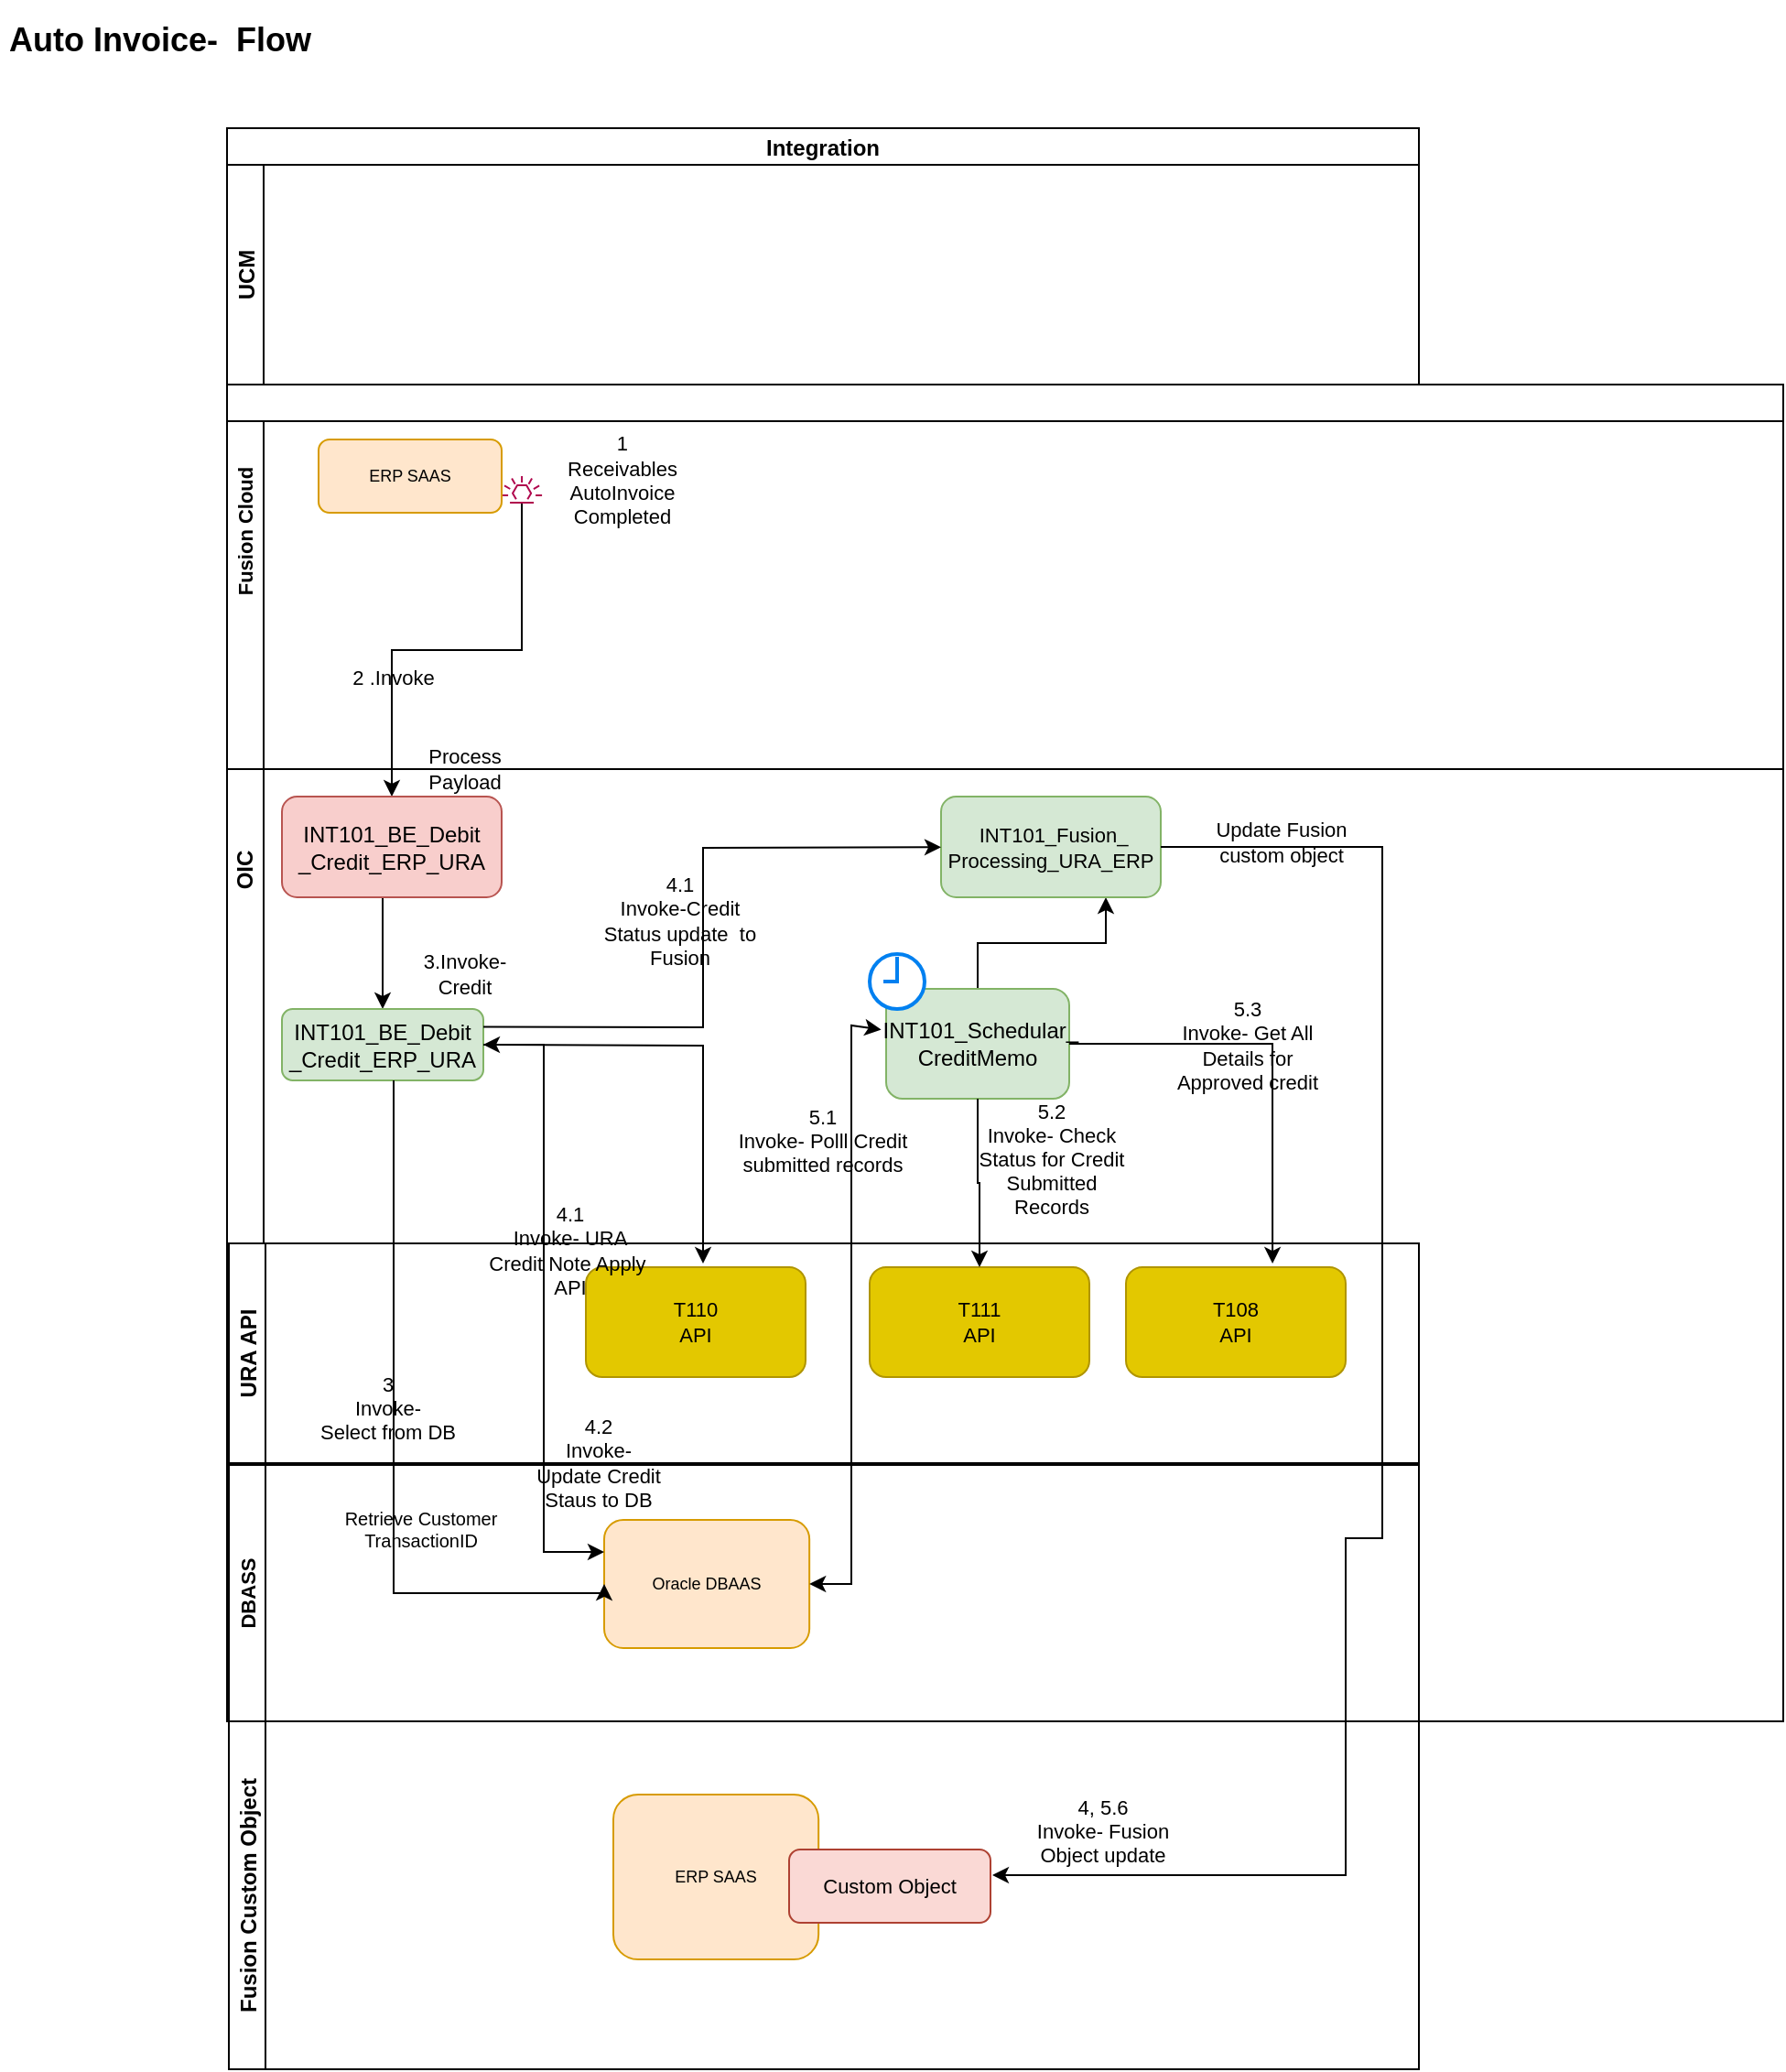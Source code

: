 <mxfile version="16.2.7" type="github">
  <diagram id="QBchSwfQgvvRqoAkoElo" name="Page-1">
    <mxGraphModel dx="868" dy="412" grid="1" gridSize="10" guides="1" tooltips="1" connect="1" arrows="1" fold="1" page="1" pageScale="1" pageWidth="850" pageHeight="1100" math="0" shadow="0">
      <root>
        <mxCell id="0" />
        <mxCell id="1" parent="0" />
        <mxCell id="_aDls08xKMx5EJanJG5F-8" value="" style="swimlane;childLayout=stackLayout;resizeParent=1;resizeParentMax=0;horizontal=1;startSize=20;horizontalStack=0;" parent="1" vertex="1">
          <mxGeometry x="179" y="700" width="850" height="730" as="geometry" />
        </mxCell>
        <mxCell id="_aDls08xKMx5EJanJG5F-9" value="" style="swimlane;startSize=20;horizontal=0;" parent="_aDls08xKMx5EJanJG5F-8" vertex="1">
          <mxGeometry y="20" width="850" height="190" as="geometry">
            <mxRectangle y="20" width="650" height="40" as="alternateBounds" />
          </mxGeometry>
        </mxCell>
        <mxCell id="_aDls08xKMx5EJanJG5F-10" value="&lt;font style=&quot;font-size: 11px&quot;&gt;Fusion Cloud&lt;/font&gt;" style="text;html=1;strokeColor=none;fillColor=none;align=center;verticalAlign=middle;whiteSpace=wrap;rounded=0;rotation=-90;fontStyle=1" parent="_aDls08xKMx5EJanJG5F-9" vertex="1">
          <mxGeometry x="-35" y="45" width="90" height="30" as="geometry" />
        </mxCell>
        <mxCell id="_aDls08xKMx5EJanJG5F-11" value="" style="sketch=0;outlineConnect=0;fontColor=#232F3E;gradientColor=none;fillColor=#B0084D;strokeColor=none;dashed=0;verticalLabelPosition=bottom;verticalAlign=top;align=center;html=1;fontSize=12;fontStyle=0;aspect=fixed;pointerEvents=1;shape=mxgraph.aws4.eventbridge_default_event_bus_resource;" parent="_aDls08xKMx5EJanJG5F-9" vertex="1">
          <mxGeometry x="150" y="30" width="22.08" height="15" as="geometry" />
        </mxCell>
        <mxCell id="_aDls08xKMx5EJanJG5F-13" value="ERP SAAS" style="rounded=1;whiteSpace=wrap;html=1;fontSize=9;fillColor=#ffe6cc;strokeColor=#d79b00;" parent="_aDls08xKMx5EJanJG5F-9" vertex="1">
          <mxGeometry x="50" y="10" width="100" height="40" as="geometry" />
        </mxCell>
        <mxCell id="_aDls08xKMx5EJanJG5F-41" value="&lt;div style=&quot;font-size: 11px&quot;&gt;&lt;span&gt;&lt;font style=&quot;font-size: 11px&quot;&gt;&lt;span&gt;	&lt;/span&gt;&lt;span&gt;	&lt;/span&gt;&lt;span&gt;	&lt;/span&gt;1&lt;/font&gt;&lt;/span&gt;&lt;/div&gt;&lt;div style=&quot;font-size: 11px&quot;&gt;&lt;span&gt;&lt;font style=&quot;font-size: 11px&quot;&gt;&lt;span lang=&quot;EN-GB&quot;&gt;&lt;span&gt;	&lt;/span&gt;&lt;span&gt;	&lt;/span&gt;&lt;span&gt;	&lt;/span&gt;&lt;span&gt;	&lt;/span&gt;&lt;span&gt;	&lt;/span&gt;Receivables&lt;/span&gt;&lt;/font&gt;&lt;/span&gt;&lt;/div&gt;&lt;div style=&quot;font-size: 11px&quot;&gt;&lt;span&gt;&lt;font style=&quot;font-size: 11px&quot;&gt;&lt;span lang=&quot;EN-GB&quot;&gt;AutoInvoice&lt;br&gt;&lt;/span&gt;&lt;/font&gt;&lt;/span&gt;&lt;/div&gt;&lt;div style=&quot;font-size: 11px&quot;&gt;&lt;span&gt;&lt;font style=&quot;font-size: 11px&quot;&gt;&lt;span lang=&quot;EN-GB&quot;&gt;&lt;span&gt;	&lt;/span&gt;&lt;span&gt;	&lt;/span&gt;Completed&lt;/span&gt;&lt;/font&gt;&lt;/span&gt;&lt;/div&gt;&lt;div style=&quot;font-size: 11px&quot;&gt;&lt;span&gt;&lt;font style=&quot;font-size: 11px&quot;&gt;&lt;br&gt;&lt;/font&gt;&lt;/span&gt;&lt;/div&gt;&lt;div style=&quot;font-size: 11px&quot;&gt;&lt;span&gt;&lt;font style=&quot;font-size: 11px&quot;&gt;&lt;br&gt;&lt;br&gt;&lt;/font&gt;&lt;/span&gt;&lt;/div&gt;" style="text;html=1;strokeColor=none;fillColor=none;align=center;verticalAlign=middle;whiteSpace=wrap;rounded=0;fontSize=9;fontStyle=0" parent="_aDls08xKMx5EJanJG5F-9" vertex="1">
          <mxGeometry x="140" y="30" width="152" height="44" as="geometry" />
        </mxCell>
        <mxCell id="_aDls08xKMx5EJanJG5F-28" style="edgeStyle=orthogonalEdgeStyle;rounded=0;orthogonalLoop=1;jettySize=auto;html=1;fontSize=11;" parent="_aDls08xKMx5EJanJG5F-8" source="_aDls08xKMx5EJanJG5F-11" target="_aDls08xKMx5EJanJG5F-20" edge="1">
          <mxGeometry relative="1" as="geometry" />
        </mxCell>
        <mxCell id="_aDls08xKMx5EJanJG5F-16" value="" style="swimlane;startSize=20;horizontal=0;" parent="_aDls08xKMx5EJanJG5F-8" vertex="1">
          <mxGeometry y="210" width="850" height="520" as="geometry" />
        </mxCell>
        <mxCell id="_aDls08xKMx5EJanJG5F-17" value="&lt;b&gt;OIC&lt;/b&gt;" style="text;html=1;strokeColor=none;fillColor=none;align=center;verticalAlign=middle;whiteSpace=wrap;rounded=0;rotation=-90;" parent="_aDls08xKMx5EJanJG5F-16" vertex="1">
          <mxGeometry x="-20" y="50" width="60" height="10" as="geometry" />
        </mxCell>
        <mxCell id="_aDls08xKMx5EJanJG5F-45" value="" style="edgeStyle=orthogonalEdgeStyle;rounded=0;orthogonalLoop=1;jettySize=auto;html=1;fontSize=11;" parent="_aDls08xKMx5EJanJG5F-16" source="_aDls08xKMx5EJanJG5F-20" target="_aDls08xKMx5EJanJG5F-44" edge="1">
          <mxGeometry relative="1" as="geometry">
            <Array as="points">
              <mxPoint x="85" y="90" />
              <mxPoint x="85" y="90" />
            </Array>
          </mxGeometry>
        </mxCell>
        <mxCell id="_aDls08xKMx5EJanJG5F-20" value="&lt;div&gt;INT101_BE_Debit&lt;/div&gt;&lt;div&gt;_Credit_ERP_URA&lt;/div&gt;" style="rounded=1;whiteSpace=wrap;html=1;fillColor=#f8cecc;strokeColor=#b85450;fontStyle=0" parent="_aDls08xKMx5EJanJG5F-16" vertex="1">
          <mxGeometry x="30" y="15" width="120" height="55" as="geometry" />
        </mxCell>
        <mxCell id="B8IcdggADXOZ8Fm9hswP-22" style="edgeStyle=orthogonalEdgeStyle;rounded=0;orthogonalLoop=1;jettySize=auto;html=1;entryX=0.75;entryY=1;entryDx=0;entryDy=0;" parent="_aDls08xKMx5EJanJG5F-16" source="_aDls08xKMx5EJanJG5F-21" target="_aDls08xKMx5EJanJG5F-22" edge="1">
          <mxGeometry relative="1" as="geometry" />
        </mxCell>
        <mxCell id="_aDls08xKMx5EJanJG5F-21" value="&lt;div&gt;&amp;nbsp;INT101_Schedular_&lt;/div&gt;&lt;div&gt;CreditMemo&lt;/div&gt;" style="rounded=1;whiteSpace=wrap;html=1;fillColor=#d5e8d4;strokeColor=#82b366;fontStyle=0" parent="_aDls08xKMx5EJanJG5F-16" vertex="1">
          <mxGeometry x="360" y="120" width="100" height="60" as="geometry" />
        </mxCell>
        <mxCell id="_aDls08xKMx5EJanJG5F-22" value="&lt;div style=&quot;font-size: 11px&quot;&gt;&amp;nbsp;&lt;font style=&quot;font-size: 11px&quot;&gt;INT101_Fusion_&lt;/font&gt;&lt;/div&gt;&lt;div style=&quot;font-size: 11px&quot;&gt;&lt;font style=&quot;font-size: 11px&quot;&gt;Processing_URA_ERP&lt;/font&gt;&lt;/div&gt;" style="rounded=1;whiteSpace=wrap;html=1;fillColor=#d5e8d4;strokeColor=#82b366;" parent="_aDls08xKMx5EJanJG5F-16" vertex="1">
          <mxGeometry x="390" y="15" width="120" height="55" as="geometry" />
        </mxCell>
        <mxCell id="_aDls08xKMx5EJanJG5F-23" value="Process Payload" style="text;html=1;strokeColor=none;fillColor=none;align=center;verticalAlign=middle;whiteSpace=wrap;rounded=0;fontSize=11;" parent="_aDls08xKMx5EJanJG5F-16" vertex="1">
          <mxGeometry x="100" y="-15" width="60" height="30" as="geometry" />
        </mxCell>
        <mxCell id="_aDls08xKMx5EJanJG5F-44" value="INT101_BE_Debit _Credit_ERP_URA" style="rounded=1;whiteSpace=wrap;html=1;fillColor=#d5e8d4;strokeColor=#82b366;" parent="_aDls08xKMx5EJanJG5F-16" vertex="1">
          <mxGeometry x="30" y="131" width="110" height="39" as="geometry" />
        </mxCell>
        <mxCell id="_aDls08xKMx5EJanJG5F-49" value="3.Invoke-Credit " style="text;html=1;strokeColor=none;fillColor=none;align=center;verticalAlign=middle;whiteSpace=wrap;rounded=0;fontSize=11;" parent="_aDls08xKMx5EJanJG5F-16" vertex="1">
          <mxGeometry x="100" y="97" width="60" height="30" as="geometry" />
        </mxCell>
        <mxCell id="B8IcdggADXOZ8Fm9hswP-4" value="" style="endArrow=classic;startArrow=classic;html=1;rounded=0;exitX=1;exitY=0.5;exitDx=0;exitDy=0;" parent="_aDls08xKMx5EJanJG5F-16" source="_aDls08xKMx5EJanJG5F-44" edge="1">
          <mxGeometry width="50" height="50" relative="1" as="geometry">
            <mxPoint x="140" y="200" as="sourcePoint" />
            <mxPoint x="260" y="270" as="targetPoint" />
            <Array as="points">
              <mxPoint x="260" y="151" />
            </Array>
          </mxGeometry>
        </mxCell>
        <mxCell id="B8IcdggADXOZ8Fm9hswP-9" value="&lt;div&gt;4.1&lt;/div&gt;&lt;div&gt;Invoke-Credit Status update&amp;nbsp; to Fusion &lt;br&gt;&lt;/div&gt;" style="text;html=1;strokeColor=none;fillColor=none;align=center;verticalAlign=middle;whiteSpace=wrap;rounded=0;fontSize=11;" parent="_aDls08xKMx5EJanJG5F-16" vertex="1">
          <mxGeometry x="200" y="60" width="95" height="45" as="geometry" />
        </mxCell>
        <mxCell id="B8IcdggADXOZ8Fm9hswP-12" value="" style="endArrow=classic;html=1;rounded=0;exitX=1;exitY=0.25;exitDx=0;exitDy=0;" parent="_aDls08xKMx5EJanJG5F-16" source="_aDls08xKMx5EJanJG5F-44" target="_aDls08xKMx5EJanJG5F-22" edge="1">
          <mxGeometry width="50" height="50" relative="1" as="geometry">
            <mxPoint x="150" y="160" as="sourcePoint" />
            <mxPoint x="200" y="110" as="targetPoint" />
            <Array as="points">
              <mxPoint x="260" y="141" />
              <mxPoint x="260" y="43" />
            </Array>
          </mxGeometry>
        </mxCell>
        <mxCell id="B8IcdggADXOZ8Fm9hswP-13" value="" style="html=1;verticalLabelPosition=bottom;align=center;labelBackgroundColor=#ffffff;verticalAlign=top;strokeWidth=2;strokeColor=#0080F0;shadow=0;dashed=0;shape=mxgraph.ios7.icons.clock;" parent="_aDls08xKMx5EJanJG5F-16" vertex="1">
          <mxGeometry x="351" y="101" width="30" height="30" as="geometry" />
        </mxCell>
        <mxCell id="B8IcdggADXOZ8Fm9hswP-23" value="&lt;div&gt;5.1&lt;/div&gt;&lt;div&gt;Invoke- Polll Credit submitted records&lt;br&gt;&lt;/div&gt;" style="text;html=1;strokeColor=none;fillColor=none;align=center;verticalAlign=middle;whiteSpace=wrap;rounded=0;fontSize=11;" parent="_aDls08xKMx5EJanJG5F-16" vertex="1">
          <mxGeometry x="277.5" y="180" width="95" height="45" as="geometry" />
        </mxCell>
        <mxCell id="B8IcdggADXOZ8Fm9hswP-24" value="&lt;div&gt;5.2&lt;/div&gt;&lt;div&gt;Invoke- Check Status for Credit Submitted Records&lt;br&gt;&lt;/div&gt;" style="text;html=1;strokeColor=none;fillColor=none;align=center;verticalAlign=middle;whiteSpace=wrap;rounded=0;fontSize=11;" parent="_aDls08xKMx5EJanJG5F-16" vertex="1">
          <mxGeometry x="402.5" y="190" width="95" height="45" as="geometry" />
        </mxCell>
        <mxCell id="B8IcdggADXOZ8Fm9hswP-25" value="&lt;div&gt;5.3&lt;/div&gt;&lt;div&gt;Invoke- Get All Details for Approved credit &lt;br&gt;&lt;/div&gt;" style="text;html=1;strokeColor=none;fillColor=none;align=center;verticalAlign=middle;whiteSpace=wrap;rounded=0;fontSize=11;" parent="_aDls08xKMx5EJanJG5F-16" vertex="1">
          <mxGeometry x="510" y="128" width="95" height="45" as="geometry" />
        </mxCell>
        <mxCell id="_aDls08xKMx5EJanJG5F-15" value="Update Fusion custom object" style="text;html=1;strokeColor=none;fillColor=none;align=center;verticalAlign=middle;whiteSpace=wrap;rounded=0;fontSize=11;" parent="_aDls08xKMx5EJanJG5F-16" vertex="1">
          <mxGeometry x="531" y="20" width="90" height="40" as="geometry" />
        </mxCell>
        <mxCell id="_aDls08xKMx5EJanJG5F-29" value="&lt;h1&gt;Auto Invoice-&amp;nbsp; Flow &lt;br&gt;&lt;/h1&gt;&amp;nbsp;" style="text;html=1;strokeColor=none;fillColor=none;spacing=5;spacingTop=-20;whiteSpace=wrap;overflow=hidden;rounded=0;fontSize=9;" parent="1" vertex="1">
          <mxGeometry x="55" y="500" width="245" height="40" as="geometry" />
        </mxCell>
        <mxCell id="_aDls08xKMx5EJanJG5F-30" value="2 .Invoke" style="text;html=1;strokeColor=none;fillColor=none;align=center;verticalAlign=middle;whiteSpace=wrap;rounded=0;fontSize=11;" parent="1" vertex="1">
          <mxGeometry x="240" y="850" width="60" height="20" as="geometry" />
        </mxCell>
        <mxCell id="_aDls08xKMx5EJanJG5F-31" value="Fusion Custom Object" style="swimlane;startSize=20;horizontal=0;fontSize=12;fontStyle=1" parent="1" vertex="1">
          <mxGeometry x="180" y="1430" width="650" height="190" as="geometry" />
        </mxCell>
        <mxCell id="_aDls08xKMx5EJanJG5F-32" value="ERP SAAS" style="rounded=1;whiteSpace=wrap;html=1;fontSize=9;fillColor=#ffe6cc;strokeColor=#d79b00;" parent="_aDls08xKMx5EJanJG5F-31" vertex="1">
          <mxGeometry x="210" y="40" width="112.08" height="90" as="geometry" />
        </mxCell>
        <mxCell id="_aDls08xKMx5EJanJG5F-33" value="Custom Object" style="rounded=1;whiteSpace=wrap;html=1;fontSize=11;fillColor=#fad9d5;strokeColor=#ae4132;" parent="_aDls08xKMx5EJanJG5F-31" vertex="1">
          <mxGeometry x="306" y="70" width="110" height="40" as="geometry" />
        </mxCell>
        <mxCell id="_aDls08xKMx5EJanJG5F-35" value="DBASS" style="swimlane;startSize=20;horizontal=0;fontSize=11;" parent="_aDls08xKMx5EJanJG5F-31" vertex="1">
          <mxGeometry y="-140" width="650" height="140" as="geometry" />
        </mxCell>
        <mxCell id="_aDls08xKMx5EJanJG5F-36" value="Oracle DBAAS" style="rounded=1;whiteSpace=wrap;html=1;fontSize=9;fillColor=#ffe6cc;strokeColor=#d79b00;" parent="_aDls08xKMx5EJanJG5F-35" vertex="1">
          <mxGeometry x="205" y="30" width="112.08" height="70" as="geometry" />
        </mxCell>
        <mxCell id="_aDls08xKMx5EJanJG5F-53" value="&lt;div style=&quot;font-size: 10px;&quot;&gt;Retrieve Customer TransactionID&lt;br style=&quot;font-size: 10px;&quot;&gt;&lt;/div&gt;" style="text;html=1;strokeColor=none;fillColor=none;align=center;verticalAlign=middle;whiteSpace=wrap;rounded=0;fontSize=10;" parent="_aDls08xKMx5EJanJG5F-35" vertex="1">
          <mxGeometry x="60" y="20" width="90" height="30" as="geometry" />
        </mxCell>
        <mxCell id="_aDls08xKMx5EJanJG5F-34" style="edgeStyle=orthogonalEdgeStyle;rounded=0;orthogonalLoop=1;jettySize=auto;html=1;entryX=1;entryY=0;entryDx=0;entryDy=0;fontSize=11;exitX=1;exitY=0.5;exitDx=0;exitDy=0;" parent="_aDls08xKMx5EJanJG5F-35" source="_aDls08xKMx5EJanJG5F-22" edge="1">
          <mxGeometry relative="1" as="geometry">
            <Array as="points">
              <mxPoint x="630" y="-337" />
              <mxPoint x="630" y="40" />
              <mxPoint x="610" y="40" />
              <mxPoint x="610" y="224" />
            </Array>
            <mxPoint x="477.037" y="-300" as="sourcePoint" />
            <mxPoint x="417.0" y="224" as="targetPoint" />
          </mxGeometry>
        </mxCell>
        <mxCell id="B8IcdggADXOZ8Fm9hswP-6" value="&lt;div&gt;4.2&lt;br&gt;&lt;/div&gt;&lt;div&gt;Invoke- &lt;br&gt;&lt;/div&gt;&lt;div&gt;Update Credit Staus to DB&lt;br&gt;&lt;/div&gt;" style="text;html=1;strokeColor=none;fillColor=none;align=center;verticalAlign=middle;whiteSpace=wrap;rounded=0;fontSize=11;" parent="_aDls08xKMx5EJanJG5F-35" vertex="1">
          <mxGeometry x="159" y="-30" width="86" height="58" as="geometry" />
        </mxCell>
        <mxCell id="_aDls08xKMx5EJanJG5F-38" value="4, 5.6&lt;br&gt;&lt;div&gt;Invoke- Fusion Object update&lt;br&gt;&lt;/div&gt;" style="text;html=1;strokeColor=none;fillColor=none;align=center;verticalAlign=middle;whiteSpace=wrap;rounded=0;fontSize=11;" parent="_aDls08xKMx5EJanJG5F-31" vertex="1">
          <mxGeometry x="430" y="40" width="95" height="40" as="geometry" />
        </mxCell>
        <mxCell id="_aDls08xKMx5EJanJG5F-25" value="URA API" style="swimlane;startSize=20;horizontal=0;" parent="1" vertex="1">
          <mxGeometry x="180" y="1169" width="650" height="120" as="geometry" />
        </mxCell>
        <mxCell id="_aDls08xKMx5EJanJG5F-26" value="&lt;div&gt;T110 &lt;br&gt;&lt;/div&gt;&lt;div&gt;API &lt;/div&gt;" style="rounded=1;whiteSpace=wrap;html=1;fontSize=11;fillColor=#e3c800;fontColor=#000000;strokeColor=#B09500;" parent="_aDls08xKMx5EJanJG5F-25" vertex="1">
          <mxGeometry x="195" y="13" width="120" height="60" as="geometry" />
        </mxCell>
        <mxCell id="_aDls08xKMx5EJanJG5F-27" value="&lt;div&gt;4.1&lt;/div&gt;&lt;div&gt;Invoke- URA Credit Note Apply&amp;nbsp; API&lt;/div&gt;" style="text;html=1;strokeColor=none;fillColor=none;align=center;verticalAlign=middle;whiteSpace=wrap;rounded=0;fontSize=11;" parent="_aDls08xKMx5EJanJG5F-25" vertex="1">
          <mxGeometry x="139" y="-19" width="95" height="45" as="geometry" />
        </mxCell>
        <mxCell id="_aDls08xKMx5EJanJG5F-55" value="&lt;div&gt;3&lt;br&gt;&lt;/div&gt;&lt;div&gt;Invoke- &lt;br&gt;&lt;/div&gt;&lt;div&gt;Select from DB&lt;br&gt;&lt;/div&gt;" style="text;html=1;strokeColor=none;fillColor=none;align=center;verticalAlign=middle;whiteSpace=wrap;rounded=0;fontSize=11;" parent="_aDls08xKMx5EJanJG5F-25" vertex="1">
          <mxGeometry x="44" y="70" width="86" height="40" as="geometry" />
        </mxCell>
        <mxCell id="B8IcdggADXOZ8Fm9hswP-16" value="&lt;div&gt;T111&lt;/div&gt;&lt;div&gt;API &lt;/div&gt;" style="rounded=1;whiteSpace=wrap;html=1;fontSize=11;fillColor=#e3c800;fontColor=#000000;strokeColor=#B09500;" parent="_aDls08xKMx5EJanJG5F-25" vertex="1">
          <mxGeometry x="350" y="13" width="120" height="60" as="geometry" />
        </mxCell>
        <mxCell id="B8IcdggADXOZ8Fm9hswP-20" value="&lt;div&gt;T108&lt;/div&gt;&lt;div&gt;API &lt;/div&gt;" style="rounded=1;whiteSpace=wrap;html=1;fontSize=11;fillColor=#e3c800;fontColor=#000000;strokeColor=#B09500;" parent="_aDls08xKMx5EJanJG5F-25" vertex="1">
          <mxGeometry x="490" y="13" width="120" height="60" as="geometry" />
        </mxCell>
        <mxCell id="_aDls08xKMx5EJanJG5F-48" style="edgeStyle=orthogonalEdgeStyle;rounded=0;orthogonalLoop=1;jettySize=auto;html=1;fontSize=11;entryX=0;entryY=0.5;entryDx=0;entryDy=0;" parent="1" source="_aDls08xKMx5EJanJG5F-44" target="_aDls08xKMx5EJanJG5F-36" edge="1">
          <mxGeometry relative="1" as="geometry">
            <mxPoint x="368" y="1359" as="targetPoint" />
            <Array as="points">
              <mxPoint x="270" y="1360" />
              <mxPoint x="385" y="1360" />
            </Array>
          </mxGeometry>
        </mxCell>
        <mxCell id="B8IcdggADXOZ8Fm9hswP-5" style="edgeStyle=orthogonalEdgeStyle;rounded=0;orthogonalLoop=1;jettySize=auto;html=1;entryX=0;entryY=0.25;entryDx=0;entryDy=0;" parent="1" source="_aDls08xKMx5EJanJG5F-44" target="_aDls08xKMx5EJanJG5F-36" edge="1">
          <mxGeometry relative="1" as="geometry" />
        </mxCell>
        <mxCell id="B8IcdggADXOZ8Fm9hswP-15" value="" style="endArrow=classic;startArrow=classic;html=1;rounded=0;exitX=1;exitY=0.5;exitDx=0;exitDy=0;entryX=-0.027;entryY=0.371;entryDx=0;entryDy=0;entryPerimeter=0;" parent="1" source="_aDls08xKMx5EJanJG5F-36" target="_aDls08xKMx5EJanJG5F-21" edge="1">
          <mxGeometry width="50" height="50" relative="1" as="geometry">
            <mxPoint x="620" y="1240" as="sourcePoint" />
            <mxPoint x="555" y="1100" as="targetPoint" />
            <Array as="points">
              <mxPoint x="520" y="1355" />
              <mxPoint x="520" y="1150" />
              <mxPoint x="520" y="1100" />
              <mxPoint x="520" y="1050" />
            </Array>
          </mxGeometry>
        </mxCell>
        <mxCell id="B8IcdggADXOZ8Fm9hswP-19" value="" style="edgeStyle=orthogonalEdgeStyle;rounded=0;orthogonalLoop=1;jettySize=auto;html=1;" parent="1" source="_aDls08xKMx5EJanJG5F-21" target="B8IcdggADXOZ8Fm9hswP-16" edge="1">
          <mxGeometry relative="1" as="geometry" />
        </mxCell>
        <mxCell id="B8IcdggADXOZ8Fm9hswP-21" style="edgeStyle=orthogonalEdgeStyle;rounded=0;orthogonalLoop=1;jettySize=auto;html=1;entryX=0.667;entryY=-0.033;entryDx=0;entryDy=0;entryPerimeter=0;" parent="1" source="_aDls08xKMx5EJanJG5F-21" target="B8IcdggADXOZ8Fm9hswP-20" edge="1">
          <mxGeometry relative="1" as="geometry" />
        </mxCell>
        <mxCell id="lgGBbf29C0v0kF9u0JD7-4" value="Integration " style="swimlane;childLayout=stackLayout;resizeParent=1;resizeParentMax=0;horizontal=1;startSize=20;horizontalStack=0;" vertex="1" parent="1">
          <mxGeometry x="179" y="560" width="651" height="140" as="geometry" />
        </mxCell>
        <mxCell id="lgGBbf29C0v0kF9u0JD7-5" value="UCM" style="swimlane;startSize=20;horizontal=0;" vertex="1" parent="lgGBbf29C0v0kF9u0JD7-4">
          <mxGeometry y="20" width="651" height="120" as="geometry" />
        </mxCell>
      </root>
    </mxGraphModel>
  </diagram>
</mxfile>
